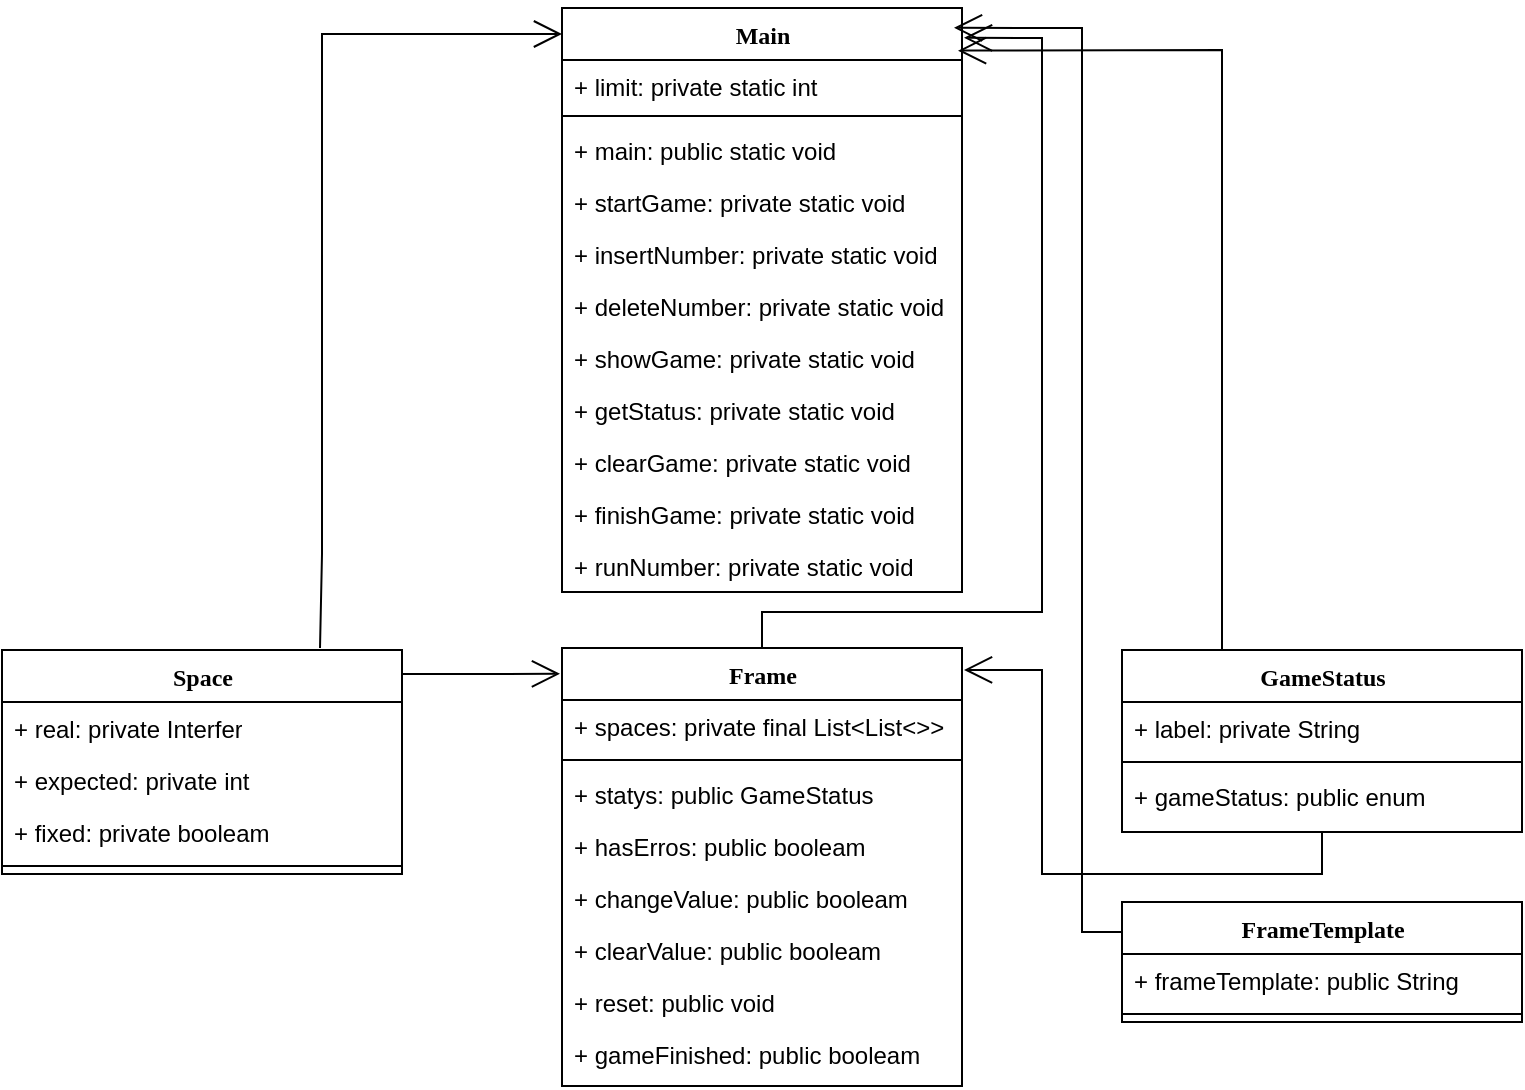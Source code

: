 <mxfile version="28.0.6">
  <diagram name="Page-1" id="9f46799a-70d6-7492-0946-bef42562c5a5">
    <mxGraphModel dx="872" dy="529" grid="1" gridSize="10" guides="1" tooltips="1" connect="1" arrows="1" fold="1" page="1" pageScale="1" pageWidth="413" pageHeight="512" background="none" math="0" shadow="0">
      <root>
        <mxCell id="0" />
        <mxCell id="1" parent="0" />
        <mxCell id="78961159f06e98e8-43" value="&lt;font style=&quot;vertical-align: inherit;&quot;&gt;&lt;font style=&quot;vertical-align: inherit;&quot;&gt;&lt;font style=&quot;vertical-align: inherit;&quot;&gt;&lt;font style=&quot;vertical-align: inherit;&quot;&gt;&lt;font style=&quot;vertical-align: inherit;&quot;&gt;&lt;font style=&quot;vertical-align: inherit;&quot;&gt;Space&lt;/font&gt;&lt;/font&gt;&lt;/font&gt;&lt;/font&gt;&lt;/font&gt;&lt;/font&gt;" style="swimlane;html=1;fontStyle=1;align=center;verticalAlign=top;childLayout=stackLayout;horizontal=1;startSize=26;horizontalStack=0;resizeParent=1;resizeLast=0;collapsible=1;marginBottom=0;swimlaneFillColor=#ffffff;rounded=0;shadow=0;comic=0;labelBackgroundColor=none;strokeWidth=1;fillColor=none;fontFamily=Verdana;fontSize=12" parent="1" vertex="1">
          <mxGeometry x="40" y="348" width="200" height="112" as="geometry" />
        </mxCell>
        <mxCell id="gi1U91_9ORxtWSmV8wDf-5" value="&lt;font style=&quot;vertical-align: inherit;&quot;&gt;&lt;font style=&quot;vertical-align: inherit;&quot;&gt;+ real: private Interfer&lt;/font&gt;&lt;/font&gt;" style="text;html=1;strokeColor=none;fillColor=none;align=left;verticalAlign=top;spacingLeft=4;spacingRight=4;whiteSpace=wrap;overflow=hidden;rotatable=0;points=[[0,0.5],[1,0.5]];portConstraint=eastwest;" parent="78961159f06e98e8-43" vertex="1">
          <mxGeometry y="26" width="200" height="26" as="geometry" />
        </mxCell>
        <mxCell id="gi1U91_9ORxtWSmV8wDf-6" value="&lt;font style=&quot;vertical-align: inherit;&quot;&gt;&lt;font style=&quot;vertical-align: inherit;&quot;&gt;+ expected: private int&lt;/font&gt;&lt;/font&gt;" style="text;html=1;strokeColor=none;fillColor=none;align=left;verticalAlign=top;spacingLeft=4;spacingRight=4;whiteSpace=wrap;overflow=hidden;rotatable=0;points=[[0,0.5],[1,0.5]];portConstraint=eastwest;" parent="78961159f06e98e8-43" vertex="1">
          <mxGeometry y="52" width="200" height="26" as="geometry" />
        </mxCell>
        <mxCell id="gi1U91_9ORxtWSmV8wDf-4" value="&lt;font style=&quot;vertical-align: inherit;&quot;&gt;&lt;font style=&quot;vertical-align: inherit;&quot;&gt;+ fixed: private booleam&lt;/font&gt;&lt;/font&gt;" style="text;html=1;strokeColor=none;fillColor=none;align=left;verticalAlign=top;spacingLeft=4;spacingRight=4;whiteSpace=wrap;overflow=hidden;rotatable=0;points=[[0,0.5],[1,0.5]];portConstraint=eastwest;" parent="78961159f06e98e8-43" vertex="1">
          <mxGeometry y="78" width="200" height="26" as="geometry" />
        </mxCell>
        <mxCell id="78961159f06e98e8-51" value="" style="line;html=1;strokeWidth=1;fillColor=none;align=left;verticalAlign=middle;spacingTop=-1;spacingLeft=3;spacingRight=3;rotatable=0;labelPosition=right;points=[];portConstraint=eastwest;" parent="78961159f06e98e8-43" vertex="1">
          <mxGeometry y="104" width="200" height="8" as="geometry" />
        </mxCell>
        <mxCell id="gi1U91_9ORxtWSmV8wDf-35" value="&lt;font style=&quot;vertical-align: inherit;&quot;&gt;&lt;font style=&quot;vertical-align: inherit;&quot;&gt;Frame&lt;/font&gt;&lt;/font&gt;" style="swimlane;html=1;fontStyle=1;align=center;verticalAlign=top;childLayout=stackLayout;horizontal=1;startSize=26;horizontalStack=0;resizeParent=1;resizeLast=0;collapsible=1;marginBottom=0;swimlaneFillColor=#ffffff;rounded=0;shadow=0;comic=0;labelBackgroundColor=none;strokeWidth=1;fillColor=none;fontFamily=Verdana;fontSize=12" parent="1" vertex="1">
          <mxGeometry x="320" y="347" width="200" height="219" as="geometry" />
        </mxCell>
        <mxCell id="9-kRV3FENIwFgXnZ7rkG-4" value="&lt;font style=&quot;vertical-align: inherit;&quot;&gt;&lt;font style=&quot;vertical-align: inherit;&quot;&gt;+ spaces: private final List&amp;lt;List&amp;lt;&amp;gt;&amp;gt;&lt;/font&gt;&lt;/font&gt;" style="text;html=1;strokeColor=none;fillColor=none;align=left;verticalAlign=top;spacingLeft=4;spacingRight=4;whiteSpace=wrap;overflow=hidden;rotatable=0;points=[[0,0.5],[1,0.5]];portConstraint=eastwest;" parent="gi1U91_9ORxtWSmV8wDf-35" vertex="1">
          <mxGeometry y="26" width="200" height="26" as="geometry" />
        </mxCell>
        <mxCell id="gi1U91_9ORxtWSmV8wDf-43" value="" style="line;html=1;strokeWidth=1;fillColor=none;align=left;verticalAlign=middle;spacingTop=-1;spacingLeft=3;spacingRight=3;rotatable=0;labelPosition=right;points=[];portConstraint=eastwest;" parent="gi1U91_9ORxtWSmV8wDf-35" vertex="1">
          <mxGeometry y="52" width="200" height="8" as="geometry" />
        </mxCell>
        <mxCell id="9-kRV3FENIwFgXnZ7rkG-7" value="&lt;font style=&quot;vertical-align: inherit;&quot;&gt;&lt;font style=&quot;vertical-align: inherit;&quot;&gt;+ statys: public GameStatus&lt;/font&gt;&lt;/font&gt;" style="text;html=1;strokeColor=none;fillColor=none;align=left;verticalAlign=top;spacingLeft=4;spacingRight=4;whiteSpace=wrap;overflow=hidden;rotatable=0;points=[[0,0.5],[1,0.5]];portConstraint=eastwest;" parent="gi1U91_9ORxtWSmV8wDf-35" vertex="1">
          <mxGeometry y="60" width="200" height="26" as="geometry" />
        </mxCell>
        <mxCell id="9-kRV3FENIwFgXnZ7rkG-8" value="&lt;font style=&quot;vertical-align: inherit;&quot;&gt;&lt;font style=&quot;vertical-align: inherit;&quot;&gt;+ hasErros: public booleam&lt;/font&gt;&lt;/font&gt;" style="text;html=1;strokeColor=none;fillColor=none;align=left;verticalAlign=top;spacingLeft=4;spacingRight=4;whiteSpace=wrap;overflow=hidden;rotatable=0;points=[[0,0.5],[1,0.5]];portConstraint=eastwest;" parent="gi1U91_9ORxtWSmV8wDf-35" vertex="1">
          <mxGeometry y="86" width="200" height="26" as="geometry" />
        </mxCell>
        <mxCell id="0Oy7tCErJi9U69Ih8xgv-8" value="&lt;font style=&quot;vertical-align: inherit;&quot;&gt;&lt;font style=&quot;vertical-align: inherit;&quot;&gt;+ changeValue: public booleam&lt;/font&gt;&lt;/font&gt;" style="text;html=1;strokeColor=none;fillColor=none;align=left;verticalAlign=top;spacingLeft=4;spacingRight=4;whiteSpace=wrap;overflow=hidden;rotatable=0;points=[[0,0.5],[1,0.5]];portConstraint=eastwest;" parent="gi1U91_9ORxtWSmV8wDf-35" vertex="1">
          <mxGeometry y="112" width="200" height="26" as="geometry" />
        </mxCell>
        <mxCell id="0Oy7tCErJi9U69Ih8xgv-9" value="&lt;font style=&quot;vertical-align: inherit;&quot;&gt;&lt;font style=&quot;vertical-align: inherit;&quot;&gt;+ clearValue: public booleam&lt;/font&gt;&lt;/font&gt;" style="text;html=1;strokeColor=none;fillColor=none;align=left;verticalAlign=top;spacingLeft=4;spacingRight=4;whiteSpace=wrap;overflow=hidden;rotatable=0;points=[[0,0.5],[1,0.5]];portConstraint=eastwest;" parent="gi1U91_9ORxtWSmV8wDf-35" vertex="1">
          <mxGeometry y="138" width="200" height="26" as="geometry" />
        </mxCell>
        <mxCell id="0Oy7tCErJi9U69Ih8xgv-10" value="&lt;font style=&quot;vertical-align: inherit;&quot;&gt;&lt;font style=&quot;vertical-align: inherit;&quot;&gt;+ reset: public void&lt;/font&gt;&lt;/font&gt;" style="text;html=1;strokeColor=none;fillColor=none;align=left;verticalAlign=top;spacingLeft=4;spacingRight=4;whiteSpace=wrap;overflow=hidden;rotatable=0;points=[[0,0.5],[1,0.5]];portConstraint=eastwest;" parent="gi1U91_9ORxtWSmV8wDf-35" vertex="1">
          <mxGeometry y="164" width="200" height="26" as="geometry" />
        </mxCell>
        <mxCell id="0Oy7tCErJi9U69Ih8xgv-11" value="&lt;font style=&quot;vertical-align: inherit;&quot;&gt;&lt;font style=&quot;vertical-align: inherit;&quot;&gt;+ gameFinished: public booleam&lt;/font&gt;&lt;/font&gt;" style="text;html=1;strokeColor=none;fillColor=none;align=left;verticalAlign=top;spacingLeft=4;spacingRight=4;whiteSpace=wrap;overflow=hidden;rotatable=0;points=[[0,0.5],[1,0.5]];portConstraint=eastwest;" parent="gi1U91_9ORxtWSmV8wDf-35" vertex="1">
          <mxGeometry y="190" width="200" height="26" as="geometry" />
        </mxCell>
        <mxCell id="gi1U91_9ORxtWSmV8wDf-75" value="&lt;font style=&quot;vertical-align: inherit;&quot;&gt;&lt;font style=&quot;vertical-align: inherit;&quot;&gt;Main&lt;/font&gt;&lt;/font&gt;" style="swimlane;html=1;fontStyle=1;align=center;verticalAlign=top;childLayout=stackLayout;horizontal=1;startSize=26;horizontalStack=0;resizeParent=1;resizeLast=0;collapsible=1;marginBottom=0;swimlaneFillColor=#ffffff;rounded=0;shadow=0;comic=0;labelBackgroundColor=none;strokeWidth=1;fillColor=none;fontFamily=Verdana;fontSize=12" parent="1" vertex="1">
          <mxGeometry x="320" y="27" width="200" height="292" as="geometry" />
        </mxCell>
        <mxCell id="gi1U91_9ORxtWSmV8wDf-80" value="&lt;font style=&quot;vertical-align: inherit;&quot;&gt;&lt;font style=&quot;vertical-align: inherit;&quot;&gt;+ limit: private static int&lt;/font&gt;&lt;/font&gt;" style="text;html=1;strokeColor=none;fillColor=none;align=left;verticalAlign=top;spacingLeft=4;spacingRight=4;whiteSpace=wrap;overflow=hidden;rotatable=0;points=[[0,0.5],[1,0.5]];portConstraint=eastwest;" parent="gi1U91_9ORxtWSmV8wDf-75" vertex="1">
          <mxGeometry y="26" width="200" height="24" as="geometry" />
        </mxCell>
        <mxCell id="gi1U91_9ORxtWSmV8wDf-79" value="" style="line;html=1;strokeWidth=1;fillColor=none;align=left;verticalAlign=middle;spacingTop=-1;spacingLeft=3;spacingRight=3;rotatable=0;labelPosition=right;points=[];portConstraint=eastwest;" parent="gi1U91_9ORxtWSmV8wDf-75" vertex="1">
          <mxGeometry y="50" width="200" height="8" as="geometry" />
        </mxCell>
        <mxCell id="gi1U91_9ORxtWSmV8wDf-81" value="+ main: public static void" style="text;html=1;strokeColor=none;fillColor=none;align=left;verticalAlign=top;spacingLeft=4;spacingRight=4;whiteSpace=wrap;overflow=hidden;rotatable=0;points=[[0,0.5],[1,0.5]];portConstraint=eastwest;" parent="gi1U91_9ORxtWSmV8wDf-75" vertex="1">
          <mxGeometry y="58" width="200" height="26" as="geometry" />
        </mxCell>
        <mxCell id="K2kgm9vu6ZYwJXMooPM4-1" value="+ startGame: private static void" style="text;html=1;strokeColor=none;fillColor=none;align=left;verticalAlign=top;spacingLeft=4;spacingRight=4;whiteSpace=wrap;overflow=hidden;rotatable=0;points=[[0,0.5],[1,0.5]];portConstraint=eastwest;" parent="gi1U91_9ORxtWSmV8wDf-75" vertex="1">
          <mxGeometry y="84" width="200" height="26" as="geometry" />
        </mxCell>
        <mxCell id="0Oy7tCErJi9U69Ih8xgv-1" value="+ insertNumber: private static void" style="text;html=1;strokeColor=none;fillColor=none;align=left;verticalAlign=top;spacingLeft=4;spacingRight=4;whiteSpace=wrap;overflow=hidden;rotatable=0;points=[[0,0.5],[1,0.5]];portConstraint=eastwest;" parent="gi1U91_9ORxtWSmV8wDf-75" vertex="1">
          <mxGeometry y="110" width="200" height="26" as="geometry" />
        </mxCell>
        <mxCell id="0Oy7tCErJi9U69Ih8xgv-2" value="+ deleteNumber: private static void" style="text;html=1;strokeColor=none;fillColor=none;align=left;verticalAlign=top;spacingLeft=4;spacingRight=4;whiteSpace=wrap;overflow=hidden;rotatable=0;points=[[0,0.5],[1,0.5]];portConstraint=eastwest;" parent="gi1U91_9ORxtWSmV8wDf-75" vertex="1">
          <mxGeometry y="136" width="200" height="26" as="geometry" />
        </mxCell>
        <mxCell id="0Oy7tCErJi9U69Ih8xgv-3" value="+ showGame: private static void" style="text;html=1;strokeColor=none;fillColor=none;align=left;verticalAlign=top;spacingLeft=4;spacingRight=4;whiteSpace=wrap;overflow=hidden;rotatable=0;points=[[0,0.5],[1,0.5]];portConstraint=eastwest;" parent="gi1U91_9ORxtWSmV8wDf-75" vertex="1">
          <mxGeometry y="162" width="200" height="26" as="geometry" />
        </mxCell>
        <mxCell id="0Oy7tCErJi9U69Ih8xgv-4" value="+ getStatus: private static void" style="text;html=1;strokeColor=none;fillColor=none;align=left;verticalAlign=top;spacingLeft=4;spacingRight=4;whiteSpace=wrap;overflow=hidden;rotatable=0;points=[[0,0.5],[1,0.5]];portConstraint=eastwest;" parent="gi1U91_9ORxtWSmV8wDf-75" vertex="1">
          <mxGeometry y="188" width="200" height="26" as="geometry" />
        </mxCell>
        <mxCell id="0Oy7tCErJi9U69Ih8xgv-5" value="+ clearGame: private static void" style="text;html=1;strokeColor=none;fillColor=none;align=left;verticalAlign=top;spacingLeft=4;spacingRight=4;whiteSpace=wrap;overflow=hidden;rotatable=0;points=[[0,0.5],[1,0.5]];portConstraint=eastwest;" parent="gi1U91_9ORxtWSmV8wDf-75" vertex="1">
          <mxGeometry y="214" width="200" height="26" as="geometry" />
        </mxCell>
        <mxCell id="0Oy7tCErJi9U69Ih8xgv-6" value="+ finishGame: private static void" style="text;html=1;strokeColor=none;fillColor=none;align=left;verticalAlign=top;spacingLeft=4;spacingRight=4;whiteSpace=wrap;overflow=hidden;rotatable=0;points=[[0,0.5],[1,0.5]];portConstraint=eastwest;" parent="gi1U91_9ORxtWSmV8wDf-75" vertex="1">
          <mxGeometry y="240" width="200" height="26" as="geometry" />
        </mxCell>
        <mxCell id="0Oy7tCErJi9U69Ih8xgv-7" value="+ runNumber: private static void" style="text;html=1;strokeColor=none;fillColor=none;align=left;verticalAlign=top;spacingLeft=4;spacingRight=4;whiteSpace=wrap;overflow=hidden;rotatable=0;points=[[0,0.5],[1,0.5]];portConstraint=eastwest;" parent="gi1U91_9ORxtWSmV8wDf-75" vertex="1">
          <mxGeometry y="266" width="200" height="26" as="geometry" />
        </mxCell>
        <mxCell id="gi1U91_9ORxtWSmV8wDf-103" value="" style="endArrow=open;endFill=1;endSize=12;html=1;rounded=0;exitX=1;exitY=0.107;exitDx=0;exitDy=0;entryX=-0.005;entryY=0.059;entryDx=0;entryDy=0;entryPerimeter=0;exitPerimeter=0;" parent="1" source="78961159f06e98e8-43" target="gi1U91_9ORxtWSmV8wDf-35" edge="1">
          <mxGeometry width="160" relative="1" as="geometry">
            <mxPoint x="350" y="479" as="sourcePoint" />
            <mxPoint x="300" y="220" as="targetPoint" />
            <Array as="points" />
          </mxGeometry>
        </mxCell>
        <mxCell id="gi1U91_9ORxtWSmV8wDf-104" value="" style="endArrow=open;endFill=1;endSize=12;html=1;rounded=0;exitX=0.5;exitY=0;exitDx=0;exitDy=0;entryX=1.005;entryY=0.051;entryDx=0;entryDy=0;entryPerimeter=0;" parent="1" source="gi1U91_9ORxtWSmV8wDf-35" target="gi1U91_9ORxtWSmV8wDf-75" edge="1">
          <mxGeometry width="160" relative="1" as="geometry">
            <mxPoint x="759" y="491.15" as="sourcePoint" />
            <mxPoint x="516" y="50.892" as="targetPoint" />
            <Array as="points">
              <mxPoint x="420" y="329" />
              <mxPoint x="560" y="329" />
              <mxPoint x="560" y="42" />
            </Array>
          </mxGeometry>
        </mxCell>
        <mxCell id="9-kRV3FENIwFgXnZ7rkG-13" value="&lt;font style=&quot;vertical-align: inherit;&quot;&gt;&lt;font style=&quot;vertical-align: inherit;&quot;&gt;&lt;font style=&quot;vertical-align: inherit;&quot;&gt;&lt;font style=&quot;vertical-align: inherit;&quot;&gt;&lt;font style=&quot;vertical-align: inherit;&quot;&gt;&lt;font style=&quot;vertical-align: inherit;&quot;&gt;GameStatus&lt;/font&gt;&lt;/font&gt;&lt;/font&gt;&lt;/font&gt;&lt;/font&gt;&lt;/font&gt;" style="swimlane;html=1;fontStyle=1;align=center;verticalAlign=top;childLayout=stackLayout;horizontal=1;startSize=26;horizontalStack=0;resizeParent=1;resizeLast=0;collapsible=1;marginBottom=0;swimlaneFillColor=#ffffff;rounded=0;shadow=0;comic=0;labelBackgroundColor=none;strokeWidth=1;fillColor=none;fontFamily=Verdana;fontSize=12" parent="1" vertex="1">
          <mxGeometry x="600" y="348" width="200" height="91" as="geometry" />
        </mxCell>
        <mxCell id="0Oy7tCErJi9U69Ih8xgv-12" value="&lt;font style=&quot;vertical-align: inherit;&quot;&gt;&lt;font style=&quot;vertical-align: inherit;&quot;&gt;+ label: private String&lt;/font&gt;&lt;/font&gt;" style="text;html=1;strokeColor=none;fillColor=none;align=left;verticalAlign=top;spacingLeft=4;spacingRight=4;whiteSpace=wrap;overflow=hidden;rotatable=0;points=[[0,0.5],[1,0.5]];portConstraint=eastwest;" parent="9-kRV3FENIwFgXnZ7rkG-13" vertex="1">
          <mxGeometry y="26" width="200" height="26" as="geometry" />
        </mxCell>
        <mxCell id="9-kRV3FENIwFgXnZ7rkG-20" value="" style="line;html=1;strokeWidth=1;fillColor=none;align=left;verticalAlign=middle;spacingTop=-1;spacingLeft=3;spacingRight=3;rotatable=0;labelPosition=right;points=[];portConstraint=eastwest;" parent="9-kRV3FENIwFgXnZ7rkG-13" vertex="1">
          <mxGeometry y="52" width="200" height="8" as="geometry" />
        </mxCell>
        <mxCell id="9-kRV3FENIwFgXnZ7rkG-21" value="&lt;font style=&quot;vertical-align: inherit;&quot;&gt;&lt;font style=&quot;vertical-align: inherit;&quot;&gt;+ gameStatus: public enum&lt;/font&gt;&lt;/font&gt;" style="text;html=1;strokeColor=none;fillColor=none;align=left;verticalAlign=top;spacingLeft=4;spacingRight=4;whiteSpace=wrap;overflow=hidden;rotatable=0;points=[[0,0.5],[1,0.5]];portConstraint=eastwest;" parent="9-kRV3FENIwFgXnZ7rkG-13" vertex="1">
          <mxGeometry y="60" width="200" height="26" as="geometry" />
        </mxCell>
        <mxCell id="0Oy7tCErJi9U69Ih8xgv-13" value="" style="endArrow=open;endFill=1;endSize=12;html=1;rounded=0;exitX=0.5;exitY=1;exitDx=0;exitDy=0;entryX=1.005;entryY=0.05;entryDx=0;entryDy=0;entryPerimeter=0;" parent="1" source="9-kRV3FENIwFgXnZ7rkG-13" target="gi1U91_9ORxtWSmV8wDf-35" edge="1">
          <mxGeometry width="160" relative="1" as="geometry">
            <mxPoint x="280" y="380" as="sourcePoint" />
            <mxPoint x="359" y="380" as="targetPoint" />
            <Array as="points">
              <mxPoint x="700" y="460" />
              <mxPoint x="560" y="460" />
              <mxPoint x="560" y="358" />
            </Array>
          </mxGeometry>
        </mxCell>
        <mxCell id="0Oy7tCErJi9U69Ih8xgv-14" value="" style="endArrow=open;endFill=1;endSize=12;html=1;rounded=0;exitX=0.25;exitY=0;exitDx=0;exitDy=0;entryX=0.99;entryY=0.073;entryDx=0;entryDy=0;entryPerimeter=0;" parent="1" source="9-kRV3FENIwFgXnZ7rkG-13" target="gi1U91_9ORxtWSmV8wDf-75" edge="1">
          <mxGeometry width="160" relative="1" as="geometry">
            <mxPoint x="819" y="551" as="sourcePoint" />
            <mxPoint x="520" y="40" as="targetPoint" />
            <Array as="points">
              <mxPoint x="650" y="310" />
              <mxPoint x="650" y="250" />
              <mxPoint x="650" y="48" />
            </Array>
          </mxGeometry>
        </mxCell>
        <mxCell id="0Oy7tCErJi9U69Ih8xgv-15" value="" style="endArrow=open;endFill=1;endSize=12;html=1;rounded=0;exitX=0.795;exitY=-0.009;exitDx=0;exitDy=0;exitPerimeter=0;" parent="1" source="78961159f06e98e8-43" edge="1">
          <mxGeometry width="160" relative="1" as="geometry">
            <mxPoint x="782" y="512" as="sourcePoint" />
            <mxPoint x="320" y="40" as="targetPoint" />
            <Array as="points">
              <mxPoint x="200" y="300" />
              <mxPoint x="200" y="40" />
            </Array>
          </mxGeometry>
        </mxCell>
        <mxCell id="zSXlgKiH57_L_3Yeno07-1" value="&lt;font style=&quot;vertical-align: inherit;&quot;&gt;&lt;font style=&quot;vertical-align: inherit;&quot;&gt;&lt;font style=&quot;vertical-align: inherit;&quot;&gt;&lt;font style=&quot;vertical-align: inherit;&quot;&gt;&lt;font style=&quot;vertical-align: inherit;&quot;&gt;&lt;font style=&quot;vertical-align: inherit;&quot;&gt;FrameTemplate&lt;/font&gt;&lt;/font&gt;&lt;/font&gt;&lt;/font&gt;&lt;/font&gt;&lt;/font&gt;" style="swimlane;html=1;fontStyle=1;align=center;verticalAlign=top;childLayout=stackLayout;horizontal=1;startSize=26;horizontalStack=0;resizeParent=1;resizeLast=0;collapsible=1;marginBottom=0;swimlaneFillColor=#ffffff;rounded=0;shadow=0;comic=0;labelBackgroundColor=none;strokeWidth=1;fillColor=none;fontFamily=Verdana;fontSize=12" parent="1" vertex="1">
          <mxGeometry x="600" y="474" width="200" height="60" as="geometry" />
        </mxCell>
        <mxCell id="zSXlgKiH57_L_3Yeno07-2" value="&lt;font style=&quot;vertical-align: inherit;&quot;&gt;&lt;font style=&quot;vertical-align: inherit;&quot;&gt;+ frameTemplate: public String&lt;/font&gt;&lt;/font&gt;" style="text;html=1;strokeColor=none;fillColor=none;align=left;verticalAlign=top;spacingLeft=4;spacingRight=4;whiteSpace=wrap;overflow=hidden;rotatable=0;points=[[0,0.5],[1,0.5]];portConstraint=eastwest;" parent="zSXlgKiH57_L_3Yeno07-1" vertex="1">
          <mxGeometry y="26" width="200" height="26" as="geometry" />
        </mxCell>
        <mxCell id="zSXlgKiH57_L_3Yeno07-3" value="" style="line;html=1;strokeWidth=1;fillColor=none;align=left;verticalAlign=middle;spacingTop=-1;spacingLeft=3;spacingRight=3;rotatable=0;labelPosition=right;points=[];portConstraint=eastwest;" parent="zSXlgKiH57_L_3Yeno07-1" vertex="1">
          <mxGeometry y="52" width="200" height="8" as="geometry" />
        </mxCell>
        <mxCell id="zSXlgKiH57_L_3Yeno07-5" value="" style="endArrow=open;endFill=1;endSize=12;html=1;rounded=0;exitX=0;exitY=0.25;exitDx=0;exitDy=0;entryX=0.98;entryY=0.034;entryDx=0;entryDy=0;entryPerimeter=0;" parent="1" source="zSXlgKiH57_L_3Yeno07-1" target="gi1U91_9ORxtWSmV8wDf-75" edge="1">
          <mxGeometry width="160" relative="1" as="geometry">
            <mxPoint x="589" y="471" as="sourcePoint" />
            <mxPoint x="410" y="390" as="targetPoint" />
            <Array as="points">
              <mxPoint x="580" y="489" />
              <mxPoint x="580" y="37" />
            </Array>
          </mxGeometry>
        </mxCell>
      </root>
    </mxGraphModel>
  </diagram>
</mxfile>
